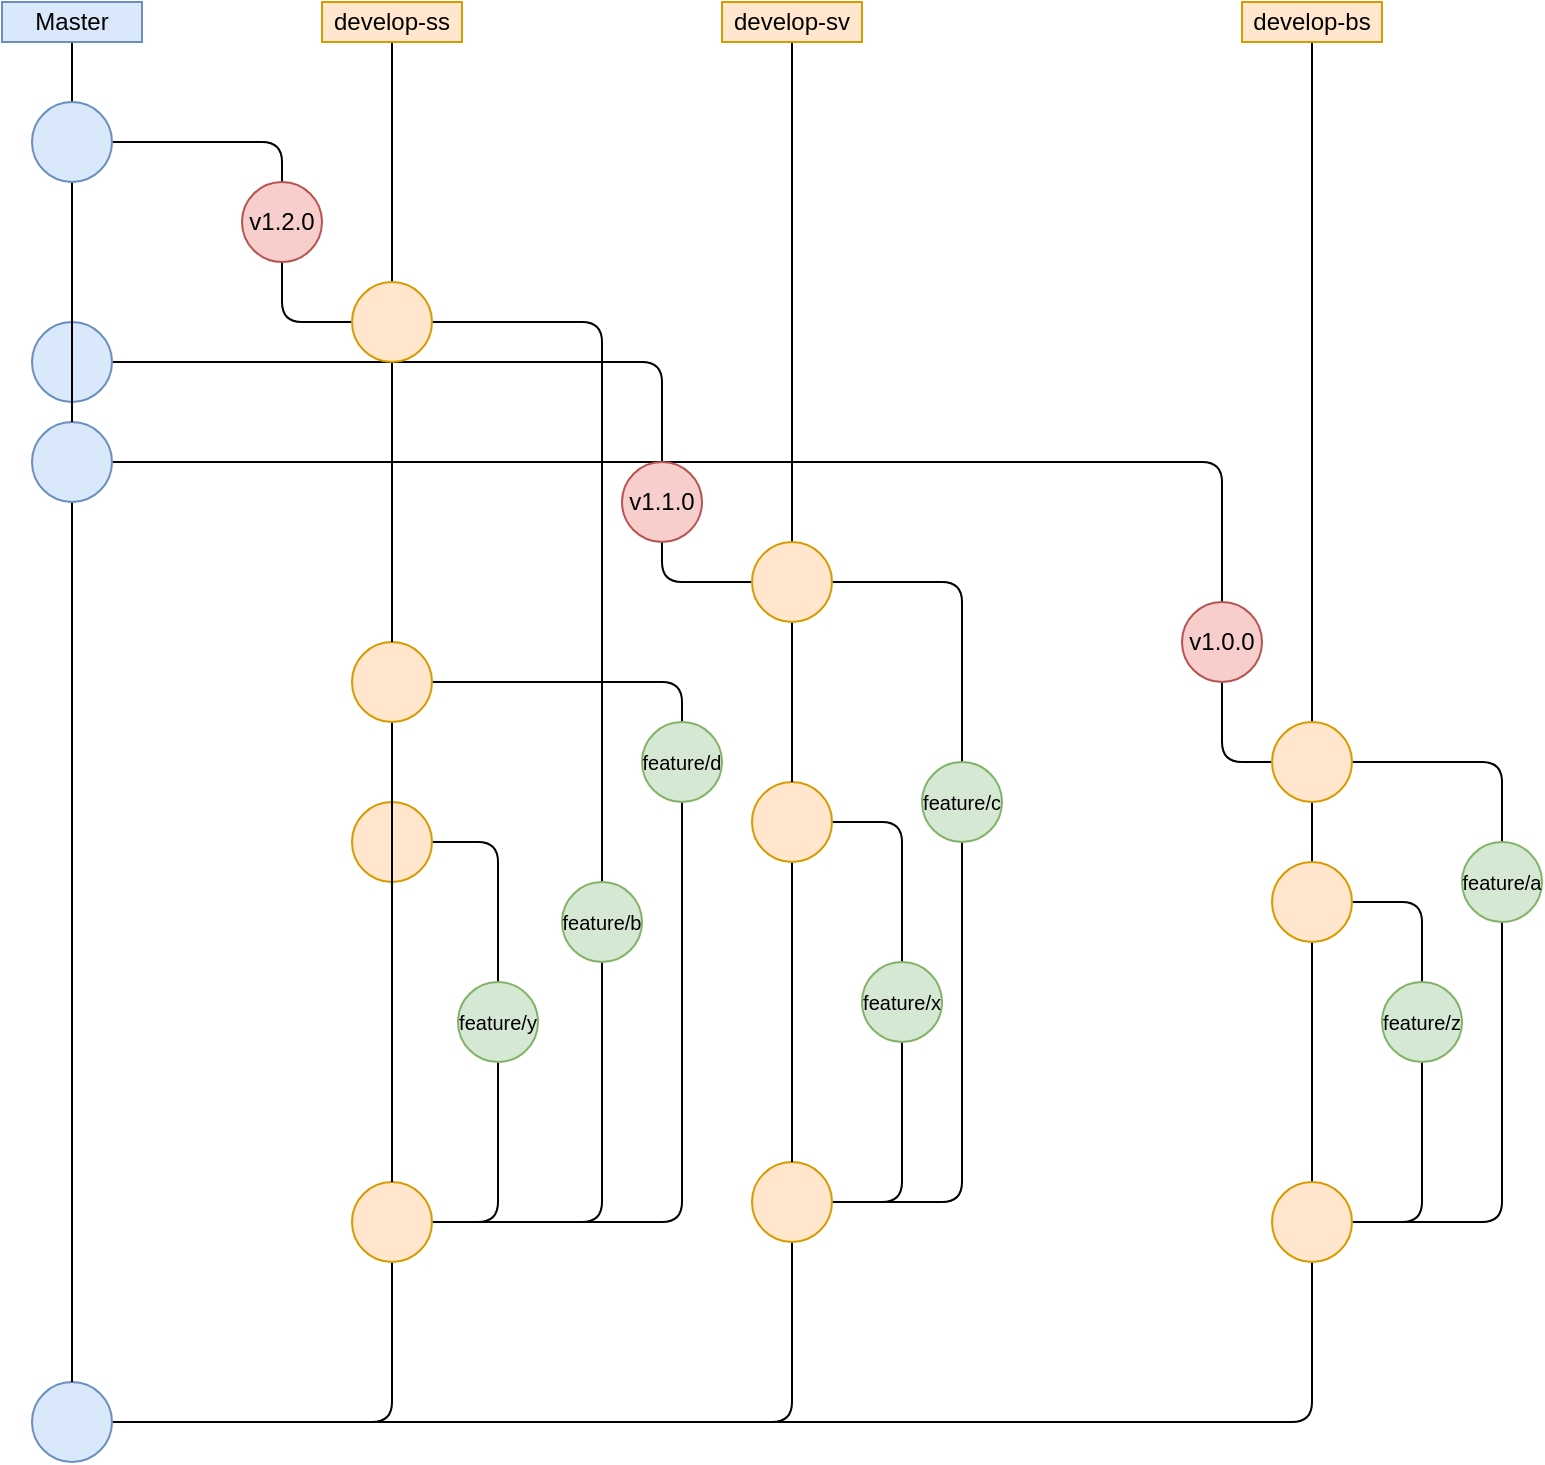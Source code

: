 <mxfile version="24.4.6" type="github">
  <diagram name="Page-1" id="rrr_UWaOozMbf5BHGQdb">
    <mxGraphModel dx="1393" dy="758" grid="1" gridSize="10" guides="1" tooltips="1" connect="1" arrows="1" fold="1" page="1" pageScale="1" pageWidth="850" pageHeight="1100" math="0" shadow="0">
      <root>
        <mxCell id="0" />
        <mxCell id="1" parent="0" />
        <mxCell id="6BD8HnJEH-Srn2hWYhXQ-2" style="edgeStyle=orthogonalEdgeStyle;rounded=0;orthogonalLoop=1;jettySize=auto;html=1;endArrow=none;endFill=0;entryX=0.5;entryY=1;entryDx=0;entryDy=0;" edge="1" parent="1" source="6BD8HnJEH-Srn2hWYhXQ-66" target="6BD8HnJEH-Srn2hWYhXQ-3">
          <mxGeometry relative="1" as="geometry">
            <mxPoint x="337" y="140" as="targetPoint" />
            <Array as="points">
              <mxPoint x="75" y="180" />
            </Array>
          </mxGeometry>
        </mxCell>
        <mxCell id="6BD8HnJEH-Srn2hWYhXQ-4" style="edgeStyle=orthogonalEdgeStyle;rounded=1;orthogonalLoop=1;jettySize=auto;html=1;exitX=1;exitY=0.5;exitDx=0;exitDy=0;curved=0;endArrow=none;endFill=0;entryX=0.5;entryY=1;entryDx=0;entryDy=0;" edge="1" parent="1" source="6BD8HnJEH-Srn2hWYhXQ-1" target="6BD8HnJEH-Srn2hWYhXQ-6">
          <mxGeometry relative="1" as="geometry">
            <mxPoint x="417" y="570" as="targetPoint" />
          </mxGeometry>
        </mxCell>
        <mxCell id="6BD8HnJEH-Srn2hWYhXQ-7" style="edgeStyle=orthogonalEdgeStyle;rounded=1;orthogonalLoop=1;jettySize=auto;html=1;exitX=1;exitY=0.5;exitDx=0;exitDy=0;endArrow=none;endFill=0;curved=0;entryX=0.5;entryY=1;entryDx=0;entryDy=0;" edge="1" parent="1" source="6BD8HnJEH-Srn2hWYhXQ-1" target="6BD8HnJEH-Srn2hWYhXQ-8">
          <mxGeometry relative="1" as="geometry">
            <mxPoint x="467" y="570" as="targetPoint" />
            <Array as="points">
              <mxPoint x="235" y="720" />
            </Array>
          </mxGeometry>
        </mxCell>
        <mxCell id="6BD8HnJEH-Srn2hWYhXQ-15" style="edgeStyle=orthogonalEdgeStyle;rounded=1;orthogonalLoop=1;jettySize=auto;html=1;exitX=1;exitY=0.5;exitDx=0;exitDy=0;entryX=0.5;entryY=1;entryDx=0;entryDy=0;endArrow=none;endFill=0;curved=0;" edge="1" parent="1" source="6BD8HnJEH-Srn2hWYhXQ-1" target="6BD8HnJEH-Srn2hWYhXQ-14">
          <mxGeometry relative="1" as="geometry" />
        </mxCell>
        <mxCell id="6BD8HnJEH-Srn2hWYhXQ-1" value="" style="ellipse;whiteSpace=wrap;html=1;aspect=fixed;fillColor=#dae8fc;strokeColor=#6c8ebf;" vertex="1" parent="1">
          <mxGeometry x="55" y="700" width="40" height="40" as="geometry" />
        </mxCell>
        <mxCell id="6BD8HnJEH-Srn2hWYhXQ-3" value="Master" style="rounded=0;whiteSpace=wrap;html=1;fillColor=#dae8fc;strokeColor=#6c8ebf;" vertex="1" parent="1">
          <mxGeometry x="40" y="10" width="70" height="20" as="geometry" />
        </mxCell>
        <mxCell id="6BD8HnJEH-Srn2hWYhXQ-9" style="edgeStyle=orthogonalEdgeStyle;rounded=0;orthogonalLoop=1;jettySize=auto;html=1;endArrow=none;endFill=0;entryX=0.5;entryY=1;entryDx=0;entryDy=0;" edge="1" parent="1" source="6BD8HnJEH-Srn2hWYhXQ-46" target="6BD8HnJEH-Srn2hWYhXQ-12">
          <mxGeometry relative="1" as="geometry">
            <mxPoint x="197" y="140" as="targetPoint" />
          </mxGeometry>
        </mxCell>
        <mxCell id="6BD8HnJEH-Srn2hWYhXQ-23" style="edgeStyle=orthogonalEdgeStyle;rounded=1;orthogonalLoop=1;jettySize=auto;html=1;exitX=1;exitY=0.5;exitDx=0;exitDy=0;endArrow=none;endFill=0;curved=0;" edge="1" parent="1" source="6BD8HnJEH-Srn2hWYhXQ-6" target="6BD8HnJEH-Srn2hWYhXQ-24">
          <mxGeometry relative="1" as="geometry">
            <mxPoint x="490" y="520" as="targetPoint" />
          </mxGeometry>
        </mxCell>
        <mxCell id="6BD8HnJEH-Srn2hWYhXQ-45" style="edgeStyle=orthogonalEdgeStyle;rounded=1;orthogonalLoop=1;jettySize=auto;html=1;exitX=1;exitY=0.5;exitDx=0;exitDy=0;endArrow=none;endFill=0;curved=0;" edge="1" parent="1" source="6BD8HnJEH-Srn2hWYhXQ-6" target="6BD8HnJEH-Srn2hWYhXQ-44">
          <mxGeometry relative="1" as="geometry" />
        </mxCell>
        <mxCell id="6BD8HnJEH-Srn2hWYhXQ-6" value="" style="ellipse;whiteSpace=wrap;html=1;aspect=fixed;fillColor=#ffe6cc;strokeColor=#d79b00;" vertex="1" parent="1">
          <mxGeometry x="415" y="590" width="40" height="40" as="geometry" />
        </mxCell>
        <mxCell id="6BD8HnJEH-Srn2hWYhXQ-10" style="edgeStyle=orthogonalEdgeStyle;rounded=0;orthogonalLoop=1;jettySize=auto;html=1;exitX=0.5;exitY=0;exitDx=0;exitDy=0;endArrow=none;endFill=0;" edge="1" parent="1" source="6BD8HnJEH-Srn2hWYhXQ-60" target="6BD8HnJEH-Srn2hWYhXQ-11">
          <mxGeometry relative="1" as="geometry">
            <mxPoint x="235" y="150" as="targetPoint" />
          </mxGeometry>
        </mxCell>
        <mxCell id="6BD8HnJEH-Srn2hWYhXQ-22" value="" style="edgeStyle=orthogonalEdgeStyle;rounded=1;orthogonalLoop=1;jettySize=auto;html=1;endArrow=none;endFill=0;curved=0;" edge="1" parent="1" source="6BD8HnJEH-Srn2hWYhXQ-8" target="6BD8HnJEH-Srn2hWYhXQ-21">
          <mxGeometry relative="1" as="geometry" />
        </mxCell>
        <mxCell id="6BD8HnJEH-Srn2hWYhXQ-56" style="edgeStyle=orthogonalEdgeStyle;rounded=1;orthogonalLoop=1;jettySize=auto;html=1;exitX=1;exitY=0.5;exitDx=0;exitDy=0;entryX=0.5;entryY=1;entryDx=0;entryDy=0;curved=0;endArrow=none;endFill=0;" edge="1" parent="1" source="6BD8HnJEH-Srn2hWYhXQ-8" target="6BD8HnJEH-Srn2hWYhXQ-54">
          <mxGeometry relative="1" as="geometry" />
        </mxCell>
        <mxCell id="6BD8HnJEH-Srn2hWYhXQ-57" style="edgeStyle=orthogonalEdgeStyle;rounded=1;orthogonalLoop=1;jettySize=auto;html=1;exitX=1;exitY=0.5;exitDx=0;exitDy=0;entryX=0.5;entryY=1;entryDx=0;entryDy=0;curved=0;endArrow=none;endFill=0;" edge="1" parent="1" source="6BD8HnJEH-Srn2hWYhXQ-8" target="6BD8HnJEH-Srn2hWYhXQ-55">
          <mxGeometry relative="1" as="geometry" />
        </mxCell>
        <mxCell id="6BD8HnJEH-Srn2hWYhXQ-8" value="" style="ellipse;whiteSpace=wrap;html=1;aspect=fixed;fillColor=#ffe6cc;strokeColor=#d79b00;" vertex="1" parent="1">
          <mxGeometry x="215" y="600" width="40" height="40" as="geometry" />
        </mxCell>
        <mxCell id="6BD8HnJEH-Srn2hWYhXQ-11" value="develop-ss" style="rounded=0;whiteSpace=wrap;html=1;fillColor=#ffe6cc;strokeColor=#d79b00;" vertex="1" parent="1">
          <mxGeometry x="200" y="10" width="70" height="20" as="geometry" />
        </mxCell>
        <mxCell id="6BD8HnJEH-Srn2hWYhXQ-12" value="develop-sv" style="rounded=0;whiteSpace=wrap;html=1;fillColor=#ffe6cc;strokeColor=#d79b00;" vertex="1" parent="1">
          <mxGeometry x="400" y="10" width="70" height="20" as="geometry" />
        </mxCell>
        <mxCell id="6BD8HnJEH-Srn2hWYhXQ-17" style="edgeStyle=orthogonalEdgeStyle;rounded=0;orthogonalLoop=1;jettySize=auto;html=1;exitX=0.5;exitY=0;exitDx=0;exitDy=0;entryX=0.5;entryY=1;entryDx=0;entryDy=0;endArrow=none;endFill=0;" edge="1" parent="1" source="6BD8HnJEH-Srn2hWYhXQ-14" target="6BD8HnJEH-Srn2hWYhXQ-16">
          <mxGeometry relative="1" as="geometry" />
        </mxCell>
        <mxCell id="6BD8HnJEH-Srn2hWYhXQ-26" style="edgeStyle=orthogonalEdgeStyle;rounded=1;orthogonalLoop=1;jettySize=auto;html=1;exitX=1;exitY=0.5;exitDx=0;exitDy=0;entryX=0.5;entryY=1;entryDx=0;entryDy=0;endArrow=none;endFill=0;curved=0;" edge="1" parent="1" source="6BD8HnJEH-Srn2hWYhXQ-14" target="6BD8HnJEH-Srn2hWYhXQ-25">
          <mxGeometry relative="1" as="geometry" />
        </mxCell>
        <mxCell id="6BD8HnJEH-Srn2hWYhXQ-28" style="edgeStyle=orthogonalEdgeStyle;rounded=1;orthogonalLoop=1;jettySize=auto;html=1;entryX=0.5;entryY=1;entryDx=0;entryDy=0;endArrow=none;endFill=0;curved=0;" edge="1" parent="1" source="6BD8HnJEH-Srn2hWYhXQ-14" target="6BD8HnJEH-Srn2hWYhXQ-27">
          <mxGeometry relative="1" as="geometry" />
        </mxCell>
        <mxCell id="6BD8HnJEH-Srn2hWYhXQ-14" value="" style="ellipse;whiteSpace=wrap;html=1;aspect=fixed;fillColor=#ffe6cc;strokeColor=#d79b00;" vertex="1" parent="1">
          <mxGeometry x="675" y="600" width="40" height="40" as="geometry" />
        </mxCell>
        <mxCell id="6BD8HnJEH-Srn2hWYhXQ-16" value="develop-bs" style="rounded=0;whiteSpace=wrap;html=1;fillColor=#ffe6cc;strokeColor=#d79b00;" vertex="1" parent="1">
          <mxGeometry x="660" y="10" width="70" height="20" as="geometry" />
        </mxCell>
        <mxCell id="6BD8HnJEH-Srn2hWYhXQ-43" style="edgeStyle=orthogonalEdgeStyle;rounded=1;orthogonalLoop=1;jettySize=auto;html=1;exitX=0.5;exitY=0;exitDx=0;exitDy=0;entryX=1;entryY=0.5;entryDx=0;entryDy=0;curved=0;endArrow=none;endFill=0;" edge="1" parent="1" source="6BD8HnJEH-Srn2hWYhXQ-21" target="6BD8HnJEH-Srn2hWYhXQ-42">
          <mxGeometry relative="1" as="geometry" />
        </mxCell>
        <mxCell id="6BD8HnJEH-Srn2hWYhXQ-21" value="&lt;font size=&quot;1&quot;&gt;feature/y&lt;/font&gt;" style="ellipse;whiteSpace=wrap;html=1;fillColor=#d5e8d4;strokeColor=#82b366;" vertex="1" parent="1">
          <mxGeometry x="268" y="500" width="40" height="40" as="geometry" />
        </mxCell>
        <mxCell id="6BD8HnJEH-Srn2hWYhXQ-41" style="edgeStyle=orthogonalEdgeStyle;rounded=1;orthogonalLoop=1;jettySize=auto;html=1;exitX=0.5;exitY=0;exitDx=0;exitDy=0;entryX=1;entryY=0.5;entryDx=0;entryDy=0;curved=0;endArrow=none;endFill=0;" edge="1" parent="1" source="6BD8HnJEH-Srn2hWYhXQ-24" target="6BD8HnJEH-Srn2hWYhXQ-39">
          <mxGeometry relative="1" as="geometry" />
        </mxCell>
        <mxCell id="6BD8HnJEH-Srn2hWYhXQ-24" value="&lt;font style=&quot;font-size: 10px;&quot;&gt;&lt;font style=&quot;font-size: 10px;&quot;&gt;feature&lt;/font&gt;/x&lt;/font&gt;" style="ellipse;whiteSpace=wrap;html=1;fillColor=#d5e8d4;strokeColor=#82b366;" vertex="1" parent="1">
          <mxGeometry x="470" y="490" width="40" height="40" as="geometry" />
        </mxCell>
        <mxCell id="6BD8HnJEH-Srn2hWYhXQ-30" style="edgeStyle=orthogonalEdgeStyle;rounded=1;orthogonalLoop=1;jettySize=auto;html=1;entryX=1;entryY=0.5;entryDx=0;entryDy=0;curved=0;endArrow=none;endFill=0;exitX=0.5;exitY=0;exitDx=0;exitDy=0;" edge="1" parent="1" source="6BD8HnJEH-Srn2hWYhXQ-25" target="6BD8HnJEH-Srn2hWYhXQ-29">
          <mxGeometry relative="1" as="geometry" />
        </mxCell>
        <mxCell id="6BD8HnJEH-Srn2hWYhXQ-25" value="&lt;font style=&quot;font-size: 10px;&quot;&gt;feature/z&lt;/font&gt;" style="ellipse;whiteSpace=wrap;html=1;fillColor=#d5e8d4;strokeColor=#82b366;" vertex="1" parent="1">
          <mxGeometry x="730" y="500" width="40" height="40" as="geometry" />
        </mxCell>
        <mxCell id="6BD8HnJEH-Srn2hWYhXQ-32" style="edgeStyle=orthogonalEdgeStyle;rounded=1;orthogonalLoop=1;jettySize=auto;html=1;entryX=1;entryY=0.5;entryDx=0;entryDy=0;curved=0;endArrow=none;endFill=0;exitX=0.5;exitY=0;exitDx=0;exitDy=0;" edge="1" parent="1" source="6BD8HnJEH-Srn2hWYhXQ-27" target="6BD8HnJEH-Srn2hWYhXQ-31">
          <mxGeometry relative="1" as="geometry" />
        </mxCell>
        <mxCell id="6BD8HnJEH-Srn2hWYhXQ-27" value="&lt;font style=&quot;font-size: 10px;&quot;&gt;feature/a&lt;/font&gt;" style="ellipse;whiteSpace=wrap;html=1;fillColor=#d5e8d4;strokeColor=#82b366;" vertex="1" parent="1">
          <mxGeometry x="770" y="430" width="40" height="40" as="geometry" />
        </mxCell>
        <mxCell id="6BD8HnJEH-Srn2hWYhXQ-29" value="" style="ellipse;whiteSpace=wrap;html=1;aspect=fixed;fillColor=#ffe6cc;strokeColor=#d79b00;" vertex="1" parent="1">
          <mxGeometry x="675" y="440" width="40" height="40" as="geometry" />
        </mxCell>
        <mxCell id="6BD8HnJEH-Srn2hWYhXQ-34" style="edgeStyle=orthogonalEdgeStyle;rounded=1;orthogonalLoop=1;jettySize=auto;html=1;exitX=0;exitY=0.5;exitDx=0;exitDy=0;entryX=0.5;entryY=1;entryDx=0;entryDy=0;endArrow=none;endFill=0;curved=0;" edge="1" parent="1" source="6BD8HnJEH-Srn2hWYhXQ-31" target="6BD8HnJEH-Srn2hWYhXQ-33">
          <mxGeometry relative="1" as="geometry" />
        </mxCell>
        <mxCell id="6BD8HnJEH-Srn2hWYhXQ-31" value="" style="ellipse;whiteSpace=wrap;html=1;aspect=fixed;fillColor=#ffe6cc;strokeColor=#d79b00;" vertex="1" parent="1">
          <mxGeometry x="675" y="370" width="40" height="40" as="geometry" />
        </mxCell>
        <mxCell id="6BD8HnJEH-Srn2hWYhXQ-38" style="edgeStyle=orthogonalEdgeStyle;rounded=1;orthogonalLoop=1;jettySize=auto;html=1;exitX=0.5;exitY=0;exitDx=0;exitDy=0;entryX=1;entryY=0.5;entryDx=0;entryDy=0;curved=0;endArrow=none;endFill=0;" edge="1" parent="1" source="6BD8HnJEH-Srn2hWYhXQ-33" target="6BD8HnJEH-Srn2hWYhXQ-36">
          <mxGeometry relative="1" as="geometry" />
        </mxCell>
        <mxCell id="6BD8HnJEH-Srn2hWYhXQ-33" value="v1.0.0" style="ellipse;whiteSpace=wrap;html=1;aspect=fixed;fillColor=#f8cecc;strokeColor=#b85450;" vertex="1" parent="1">
          <mxGeometry x="630" y="310" width="40" height="40" as="geometry" />
        </mxCell>
        <mxCell id="6BD8HnJEH-Srn2hWYhXQ-37" value="" style="edgeStyle=orthogonalEdgeStyle;rounded=0;orthogonalLoop=1;jettySize=auto;html=1;endArrow=none;endFill=0;" edge="1" parent="1" source="6BD8HnJEH-Srn2hWYhXQ-1" target="6BD8HnJEH-Srn2hWYhXQ-36">
          <mxGeometry relative="1" as="geometry">
            <mxPoint x="337" y="140" as="targetPoint" />
            <mxPoint x="337" y="700" as="sourcePoint" />
          </mxGeometry>
        </mxCell>
        <mxCell id="6BD8HnJEH-Srn2hWYhXQ-36" value="" style="ellipse;whiteSpace=wrap;html=1;aspect=fixed;fillColor=#dae8fc;strokeColor=#6c8ebf;" vertex="1" parent="1">
          <mxGeometry x="55" y="220" width="40" height="40" as="geometry" />
        </mxCell>
        <mxCell id="6BD8HnJEH-Srn2hWYhXQ-40" value="" style="edgeStyle=orthogonalEdgeStyle;rounded=0;orthogonalLoop=1;jettySize=auto;html=1;endArrow=none;endFill=0;entryX=0.5;entryY=1;entryDx=0;entryDy=0;" edge="1" parent="1" source="6BD8HnJEH-Srn2hWYhXQ-6" target="6BD8HnJEH-Srn2hWYhXQ-39">
          <mxGeometry relative="1" as="geometry">
            <mxPoint x="435" y="130" as="targetPoint" />
            <mxPoint x="435" y="590" as="sourcePoint" />
          </mxGeometry>
        </mxCell>
        <mxCell id="6BD8HnJEH-Srn2hWYhXQ-39" value="" style="ellipse;whiteSpace=wrap;html=1;aspect=fixed;fillColor=#ffe6cc;strokeColor=#d79b00;" vertex="1" parent="1">
          <mxGeometry x="415" y="400" width="40" height="40" as="geometry" />
        </mxCell>
        <mxCell id="6BD8HnJEH-Srn2hWYhXQ-42" value="" style="ellipse;whiteSpace=wrap;html=1;aspect=fixed;fillColor=#ffe6cc;strokeColor=#d79b00;" vertex="1" parent="1">
          <mxGeometry x="215" y="410" width="40" height="40" as="geometry" />
        </mxCell>
        <mxCell id="6BD8HnJEH-Srn2hWYhXQ-48" style="edgeStyle=orthogonalEdgeStyle;rounded=1;orthogonalLoop=1;jettySize=auto;html=1;exitX=0.5;exitY=0;exitDx=0;exitDy=0;entryX=1;entryY=0.5;entryDx=0;entryDy=0;curved=0;endArrow=none;endFill=0;" edge="1" parent="1" source="6BD8HnJEH-Srn2hWYhXQ-44" target="6BD8HnJEH-Srn2hWYhXQ-46">
          <mxGeometry relative="1" as="geometry" />
        </mxCell>
        <mxCell id="6BD8HnJEH-Srn2hWYhXQ-44" value="&lt;font style=&quot;font-size: 10px;&quot;&gt;&lt;font style=&quot;font-size: 10px;&quot;&gt;feature&lt;/font&gt;/c&lt;/font&gt;" style="ellipse;whiteSpace=wrap;html=1;fillColor=#d5e8d4;strokeColor=#82b366;" vertex="1" parent="1">
          <mxGeometry x="500" y="390" width="40" height="40" as="geometry" />
        </mxCell>
        <mxCell id="6BD8HnJEH-Srn2hWYhXQ-47" value="" style="edgeStyle=orthogonalEdgeStyle;rounded=0;orthogonalLoop=1;jettySize=auto;html=1;endArrow=none;endFill=0;entryX=0.5;entryY=1;entryDx=0;entryDy=0;" edge="1" parent="1" source="6BD8HnJEH-Srn2hWYhXQ-39" target="6BD8HnJEH-Srn2hWYhXQ-46">
          <mxGeometry relative="1" as="geometry">
            <mxPoint x="435" y="130" as="targetPoint" />
            <mxPoint x="435" y="400" as="sourcePoint" />
          </mxGeometry>
        </mxCell>
        <mxCell id="6BD8HnJEH-Srn2hWYhXQ-50" style="edgeStyle=orthogonalEdgeStyle;rounded=1;orthogonalLoop=1;jettySize=auto;html=1;exitX=0;exitY=0.5;exitDx=0;exitDy=0;entryX=0.5;entryY=1;entryDx=0;entryDy=0;curved=0;endArrow=none;endFill=0;" edge="1" parent="1" source="6BD8HnJEH-Srn2hWYhXQ-46" target="6BD8HnJEH-Srn2hWYhXQ-49">
          <mxGeometry relative="1" as="geometry" />
        </mxCell>
        <mxCell id="6BD8HnJEH-Srn2hWYhXQ-46" value="" style="ellipse;whiteSpace=wrap;html=1;aspect=fixed;fillColor=#ffe6cc;strokeColor=#d79b00;" vertex="1" parent="1">
          <mxGeometry x="415" y="280" width="40" height="40" as="geometry" />
        </mxCell>
        <mxCell id="6BD8HnJEH-Srn2hWYhXQ-52" style="edgeStyle=orthogonalEdgeStyle;rounded=1;orthogonalLoop=1;jettySize=auto;html=1;exitX=0.5;exitY=0;exitDx=0;exitDy=0;entryX=1;entryY=0.5;entryDx=0;entryDy=0;endArrow=none;endFill=0;curved=0;" edge="1" parent="1" source="6BD8HnJEH-Srn2hWYhXQ-49" target="6BD8HnJEH-Srn2hWYhXQ-51">
          <mxGeometry relative="1" as="geometry" />
        </mxCell>
        <mxCell id="6BD8HnJEH-Srn2hWYhXQ-49" value="v1.1.0" style="ellipse;whiteSpace=wrap;html=1;aspect=fixed;fillColor=#f8cecc;strokeColor=#b85450;" vertex="1" parent="1">
          <mxGeometry x="350" y="240" width="40" height="40" as="geometry" />
        </mxCell>
        <mxCell id="6BD8HnJEH-Srn2hWYhXQ-51" value="" style="ellipse;whiteSpace=wrap;html=1;aspect=fixed;fillColor=#dae8fc;strokeColor=#6c8ebf;" vertex="1" parent="1">
          <mxGeometry x="55" y="170" width="40" height="40" as="geometry" />
        </mxCell>
        <mxCell id="6BD8HnJEH-Srn2hWYhXQ-62" style="edgeStyle=orthogonalEdgeStyle;rounded=1;orthogonalLoop=1;jettySize=auto;html=1;exitX=0.5;exitY=0;exitDx=0;exitDy=0;entryX=1;entryY=0.5;entryDx=0;entryDy=0;curved=0;endArrow=none;endFill=0;" edge="1" parent="1" source="6BD8HnJEH-Srn2hWYhXQ-54" target="6BD8HnJEH-Srn2hWYhXQ-60">
          <mxGeometry relative="1" as="geometry" />
        </mxCell>
        <mxCell id="6BD8HnJEH-Srn2hWYhXQ-54" value="&lt;font size=&quot;1&quot;&gt;feature/b&lt;/font&gt;" style="ellipse;whiteSpace=wrap;html=1;fillColor=#d5e8d4;strokeColor=#82b366;" vertex="1" parent="1">
          <mxGeometry x="320" y="450" width="40" height="40" as="geometry" />
        </mxCell>
        <mxCell id="6BD8HnJEH-Srn2hWYhXQ-63" style="edgeStyle=orthogonalEdgeStyle;rounded=1;orthogonalLoop=1;jettySize=auto;html=1;exitX=0.5;exitY=0;exitDx=0;exitDy=0;entryX=1;entryY=0.5;entryDx=0;entryDy=0;endArrow=none;endFill=0;curved=0;" edge="1" parent="1" source="6BD8HnJEH-Srn2hWYhXQ-55" target="6BD8HnJEH-Srn2hWYhXQ-58">
          <mxGeometry relative="1" as="geometry" />
        </mxCell>
        <mxCell id="6BD8HnJEH-Srn2hWYhXQ-55" value="&lt;font size=&quot;1&quot;&gt;feature/d&lt;/font&gt;" style="ellipse;whiteSpace=wrap;html=1;fillColor=#d5e8d4;strokeColor=#82b366;" vertex="1" parent="1">
          <mxGeometry x="360" y="370" width="40" height="40" as="geometry" />
        </mxCell>
        <mxCell id="6BD8HnJEH-Srn2hWYhXQ-59" value="" style="edgeStyle=orthogonalEdgeStyle;rounded=0;orthogonalLoop=1;jettySize=auto;html=1;exitX=0.5;exitY=0;exitDx=0;exitDy=0;endArrow=none;endFill=0;" edge="1" parent="1" source="6BD8HnJEH-Srn2hWYhXQ-8" target="6BD8HnJEH-Srn2hWYhXQ-58">
          <mxGeometry relative="1" as="geometry">
            <mxPoint x="235" y="30" as="targetPoint" />
            <mxPoint x="235" y="600" as="sourcePoint" />
          </mxGeometry>
        </mxCell>
        <mxCell id="6BD8HnJEH-Srn2hWYhXQ-58" value="" style="ellipse;whiteSpace=wrap;html=1;aspect=fixed;fillColor=#ffe6cc;strokeColor=#d79b00;" vertex="1" parent="1">
          <mxGeometry x="215" y="330" width="40" height="40" as="geometry" />
        </mxCell>
        <mxCell id="6BD8HnJEH-Srn2hWYhXQ-61" value="" style="edgeStyle=orthogonalEdgeStyle;rounded=0;orthogonalLoop=1;jettySize=auto;html=1;exitX=0.5;exitY=0;exitDx=0;exitDy=0;endArrow=none;endFill=0;" edge="1" parent="1" source="6BD8HnJEH-Srn2hWYhXQ-58" target="6BD8HnJEH-Srn2hWYhXQ-60">
          <mxGeometry relative="1" as="geometry">
            <mxPoint x="235" y="30" as="targetPoint" />
            <mxPoint x="235" y="330" as="sourcePoint" />
          </mxGeometry>
        </mxCell>
        <mxCell id="6BD8HnJEH-Srn2hWYhXQ-65" style="edgeStyle=orthogonalEdgeStyle;rounded=1;orthogonalLoop=1;jettySize=auto;html=1;exitX=0;exitY=0.5;exitDx=0;exitDy=0;entryX=0.5;entryY=1;entryDx=0;entryDy=0;curved=0;endArrow=none;endFill=0;" edge="1" parent="1" source="6BD8HnJEH-Srn2hWYhXQ-60" target="6BD8HnJEH-Srn2hWYhXQ-64">
          <mxGeometry relative="1" as="geometry" />
        </mxCell>
        <mxCell id="6BD8HnJEH-Srn2hWYhXQ-60" value="" style="ellipse;whiteSpace=wrap;html=1;aspect=fixed;fillColor=#ffe6cc;strokeColor=#d79b00;" vertex="1" parent="1">
          <mxGeometry x="215" y="150" width="40" height="40" as="geometry" />
        </mxCell>
        <mxCell id="6BD8HnJEH-Srn2hWYhXQ-68" style="edgeStyle=orthogonalEdgeStyle;rounded=1;orthogonalLoop=1;jettySize=auto;html=1;exitX=0.5;exitY=0;exitDx=0;exitDy=0;entryX=1;entryY=0.5;entryDx=0;entryDy=0;curved=0;endArrow=none;endFill=0;" edge="1" parent="1" source="6BD8HnJEH-Srn2hWYhXQ-64" target="6BD8HnJEH-Srn2hWYhXQ-66">
          <mxGeometry relative="1" as="geometry" />
        </mxCell>
        <mxCell id="6BD8HnJEH-Srn2hWYhXQ-64" value="v1.2&lt;span style=&quot;background-color: initial;&quot;&gt;.0&lt;/span&gt;" style="ellipse;whiteSpace=wrap;html=1;aspect=fixed;fillColor=#f8cecc;strokeColor=#b85450;" vertex="1" parent="1">
          <mxGeometry x="160" y="100" width="40" height="40" as="geometry" />
        </mxCell>
        <mxCell id="6BD8HnJEH-Srn2hWYhXQ-67" value="" style="edgeStyle=orthogonalEdgeStyle;rounded=0;orthogonalLoop=1;jettySize=auto;html=1;endArrow=none;endFill=0;entryX=0.5;entryY=1;entryDx=0;entryDy=0;" edge="1" parent="1" source="6BD8HnJEH-Srn2hWYhXQ-36" target="6BD8HnJEH-Srn2hWYhXQ-66">
          <mxGeometry relative="1" as="geometry">
            <mxPoint x="75" y="30" as="targetPoint" />
            <mxPoint x="75" y="220" as="sourcePoint" />
            <Array as="points">
              <mxPoint x="75" y="180" />
            </Array>
          </mxGeometry>
        </mxCell>
        <mxCell id="6BD8HnJEH-Srn2hWYhXQ-66" value="" style="ellipse;whiteSpace=wrap;html=1;aspect=fixed;fillColor=#dae8fc;strokeColor=#6c8ebf;" vertex="1" parent="1">
          <mxGeometry x="55" y="60" width="40" height="40" as="geometry" />
        </mxCell>
      </root>
    </mxGraphModel>
  </diagram>
</mxfile>
